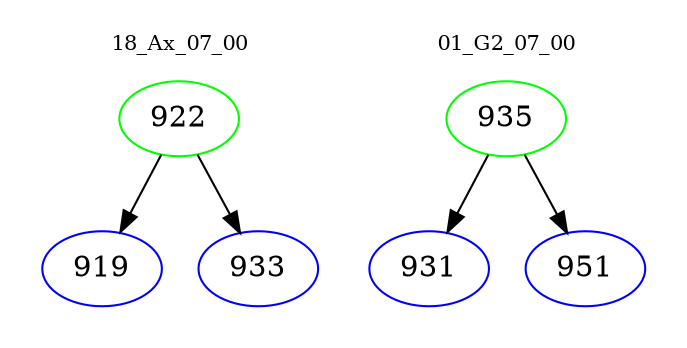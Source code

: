 digraph{
subgraph cluster_0 {
color = white
label = "18_Ax_07_00";
fontsize=10;
T0_922 [label="922", color="green"]
T0_922 -> T0_919 [color="black"]
T0_919 [label="919", color="blue"]
T0_922 -> T0_933 [color="black"]
T0_933 [label="933", color="blue"]
}
subgraph cluster_1 {
color = white
label = "01_G2_07_00";
fontsize=10;
T1_935 [label="935", color="green"]
T1_935 -> T1_931 [color="black"]
T1_931 [label="931", color="blue"]
T1_935 -> T1_951 [color="black"]
T1_951 [label="951", color="blue"]
}
}
